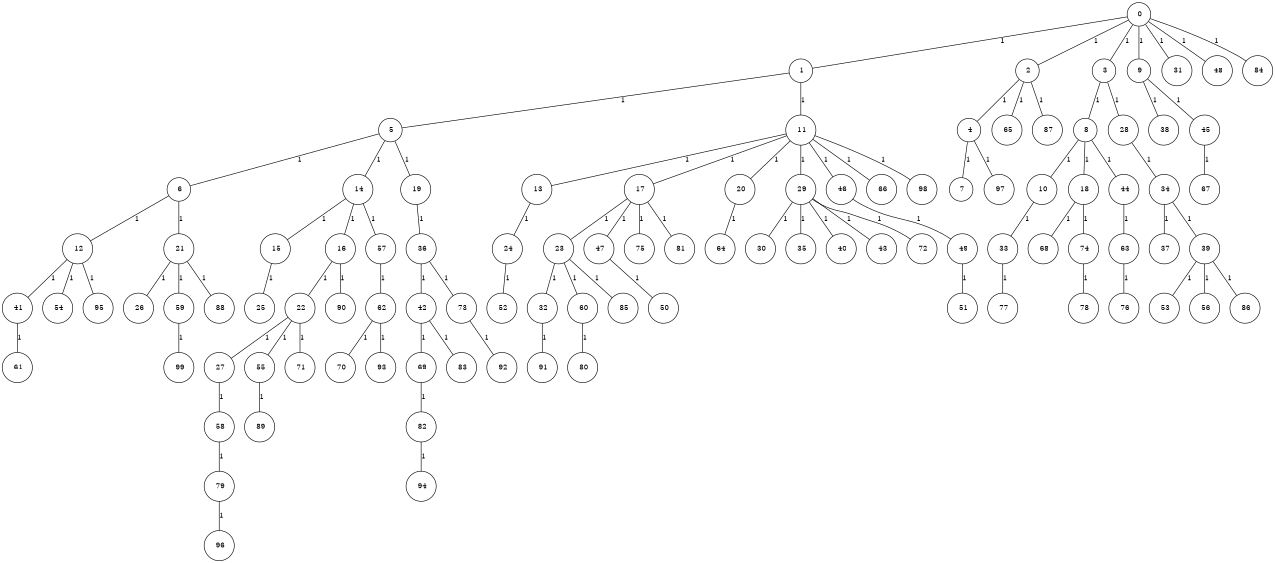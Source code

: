 graph G {
size="8.5,11;"
ratio = "expand;"
fixedsize="true;"
overlap="scale;"
node[shape=circle,width=.12,hight=.12,fontsize=12]
edge[fontsize=12]

0[label=" 0" color=black, pos="1.3962052,2.3189317!"];
1[label=" 1" color=black, pos="2.8998669,0.24501677!"];
2[label=" 2" color=black, pos="0.5282314,1.7828621!"];
3[label=" 3" color=black, pos="1.1308814,1.7866552!"];
4[label=" 4" color=black, pos="1.8014252,0.75871273!"];
5[label=" 5" color=black, pos="2.6817,1.8658153!"];
6[label=" 6" color=black, pos="2.8617216,1.6679536!"];
7[label=" 7" color=black, pos="0.38088272,2.181485!"];
8[label=" 8" color=black, pos="1.2377656,0.45660386!"];
9[label=" 9" color=black, pos="2.2408648,0.69451117!"];
10[label=" 10" color=black, pos="0.66280674,1.2113047!"];
11[label=" 11" color=black, pos="2.6736448,1.7946535!"];
12[label=" 12" color=black, pos="1.7229209,1.307948!"];
13[label=" 13" color=black, pos="2.0762952,2.9700181!"];
14[label=" 14" color=black, pos="0.91041359,2.5944357!"];
15[label=" 15" color=black, pos="2.6066776,1.0683842!"];
16[label=" 16" color=black, pos="1.2763374,2.9820757!"];
17[label=" 17" color=black, pos="0.22660873,1.2862983!"];
18[label=" 18" color=black, pos="0.15396011,0.6831036!"];
19[label=" 19" color=black, pos="2.4955629,2.3026749!"];
20[label=" 20" color=black, pos="2.0311233,0.62310466!"];
21[label=" 21" color=black, pos="2.7843861,1.0454353!"];
22[label=" 22" color=black, pos="1.2310946,2.986096!"];
23[label=" 23" color=black, pos="1.4157918,2.6822154!"];
24[label=" 24" color=black, pos="1.5794684,1.2093313!"];
25[label=" 25" color=black, pos="2.3408779,1.6954926!"];
26[label=" 26" color=black, pos="2.9932326,0.32244292!"];
27[label=" 27" color=black, pos="2.8563533,0.70727925!"];
28[label=" 28" color=black, pos="2.2357406,1.9948951!"];
29[label=" 29" color=black, pos="1.9235067,2.7149264!"];
30[label=" 30" color=black, pos="1.6802015,1.9923735!"];
31[label=" 31" color=black, pos="2.7555027,2.7881225!"];
32[label=" 32" color=black, pos="2.3388799,1.1410482!"];
33[label=" 33" color=black, pos="2.4930833,0.17459581!"];
34[label=" 34" color=black, pos="2.2151369,2.9751114!"];
35[label=" 35" color=black, pos="1.1221565,1.9589667!"];
36[label=" 36" color=black, pos="0.012774528,2.3780238!"];
37[label=" 37" color=black, pos="0.99419224,1.0908825!"];
38[label=" 38" color=black, pos="0.79397275,1.7703871!"];
39[label=" 39" color=black, pos="0.7578448,1.8844466!"];
40[label=" 40" color=black, pos="0.55596337,0.77648244!"];
41[label=" 41" color=black, pos="2.8620355,0.53536261!"];
42[label=" 42" color=black, pos="2.448117,2.1486626!"];
43[label=" 43" color=black, pos="2.1928646,0.92817056!"];
44[label=" 44" color=black, pos="2.0614911,2.1419204!"];
45[label=" 45" color=black, pos="0.39914466,2.7300771!"];
46[label=" 46" color=black, pos="0.31605887,0.74259289!"];
47[label=" 47" color=black, pos="2.0589738,1.1706283!"];
48[label=" 48" color=black, pos="1.6525342,0.66398387!"];
49[label=" 49" color=black, pos="0.898189,0.59174217!"];
50[label=" 50" color=black, pos="2.7098204,0.91657943!"];
51[label=" 51" color=black, pos="1.8480341,1.1083241!"];
52[label=" 52" color=black, pos="2.1509444,1.9652086!"];
53[label=" 53" color=black, pos="1.4830474,0.74320645!"];
54[label=" 54" color=black, pos="1.1957499,0.87300992!"];
55[label=" 55" color=black, pos="0.1128388,2.8696609!"];
56[label=" 56" color=black, pos="1.990749,2.2799428!"];
57[label=" 57" color=black, pos="1.7329912,1.235244!"];
58[label=" 58" color=black, pos="0.61208971,1.3454966!"];
59[label=" 59" color=black, pos="1.9965734,1.369649!"];
60[label=" 60" color=black, pos="2.7040653,0.69760682!"];
61[label=" 61" color=black, pos="0.030143273,1.9862189!"];
62[label=" 62" color=black, pos="2.9266126,2.4806169!"];
63[label=" 63" color=black, pos="1.9028671,2.8048244!"];
64[label=" 64" color=black, pos="2.8839224,1.7825541!"];
65[label=" 65" color=black, pos="0.95645217,0.059725251!"];
66[label=" 66" color=black, pos="2.1696214,1.0286657!"];
67[label=" 67" color=black, pos="2.8590427,1.3137126!"];
68[label=" 68" color=black, pos="0.73317225,0.75022062!"];
69[label=" 69" color=black, pos="0.45213271,0.9892087!"];
70[label=" 70" color=black, pos="0.59566834,1.4181967!"];
71[label=" 71" color=black, pos="1.8201033,1.3921515!"];
72[label=" 72" color=black, pos="2.3077884,2.3209394!"];
73[label=" 73" color=black, pos="0.19250357,0.83278246!"];
74[label=" 74" color=black, pos="1.7858865,1.5283199!"];
75[label=" 75" color=black, pos="1.2597628,0.20803716!"];
76[label=" 76" color=black, pos="0.85335191,2.7562506!"];
77[label=" 77" color=black, pos="0.69469729,0.68422993!"];
78[label=" 78" color=black, pos="0.21528484,1.788901!"];
79[label=" 79" color=black, pos="0.32544785,0.73941386!"];
80[label=" 80" color=black, pos="1.355758,2.8974768!"];
81[label=" 81" color=black, pos="0.44101782,0.9103866!"];
82[label=" 82" color=black, pos="2.5917074,1.8718335!"];
83[label=" 83" color=black, pos="0.28073894,0.8444053!"];
84[label=" 84" color=black, pos="2.0381285,0.43957546!"];
85[label=" 85" color=black, pos="0.34611514,0.023191378!"];
86[label=" 86" color=black, pos="2.2262321,0.59678811!"];
87[label=" 87" color=black, pos="2.9931449,0.18491616!"];
88[label=" 88" color=black, pos="1.3965552,0.89716448!"];
89[label=" 89" color=black, pos="2.8126523,2.0644773!"];
90[label=" 90" color=black, pos="2.2462575,0.25582998!"];
91[label=" 91" color=black, pos="2.0161815,2.6610873!"];
92[label=" 92" color=black, pos="1.7008912,1.7871357!"];
93[label=" 93" color=black, pos="0.22446818,2.6084063!"];
94[label=" 94" color=black, pos="0.62241952,1.0023802!"];
95[label=" 95" color=black, pos="1.5413964,1.9644673!"];
96[label=" 96" color=black, pos="1.2696893,2.7755246!"];
97[label=" 97" color=black, pos="0.66918287,1.4867014!"];
98[label=" 98" color=black, pos="0.77631276,1.4424369!"];
99[label=" 99" color=black, pos="1.8427666,2.8468043!"];
0--1[label="1"]
0--2[label="1"]
0--3[label="1"]
0--9[label="1"]
0--31[label="1"]
0--48[label="1"]
0--84[label="1"]
1--5[label="1"]
1--11[label="1"]
2--4[label="1"]
2--65[label="1"]
2--87[label="1"]
3--8[label="1"]
3--28[label="1"]
4--7[label="1"]
4--97[label="1"]
5--6[label="1"]
5--14[label="1"]
5--19[label="1"]
6--12[label="1"]
6--21[label="1"]
8--10[label="1"]
8--18[label="1"]
8--44[label="1"]
9--38[label="1"]
9--45[label="1"]
10--33[label="1"]
11--13[label="1"]
11--17[label="1"]
11--20[label="1"]
11--29[label="1"]
11--46[label="1"]
11--66[label="1"]
11--98[label="1"]
12--41[label="1"]
12--54[label="1"]
12--95[label="1"]
13--24[label="1"]
14--15[label="1"]
14--16[label="1"]
14--57[label="1"]
15--25[label="1"]
16--22[label="1"]
16--90[label="1"]
17--23[label="1"]
17--47[label="1"]
17--75[label="1"]
17--81[label="1"]
18--68[label="1"]
18--74[label="1"]
19--36[label="1"]
20--64[label="1"]
21--26[label="1"]
21--59[label="1"]
21--88[label="1"]
22--27[label="1"]
22--55[label="1"]
22--71[label="1"]
23--32[label="1"]
23--60[label="1"]
23--85[label="1"]
24--52[label="1"]
27--58[label="1"]
28--34[label="1"]
29--30[label="1"]
29--35[label="1"]
29--40[label="1"]
29--43[label="1"]
29--72[label="1"]
32--91[label="1"]
33--77[label="1"]
34--37[label="1"]
34--39[label="1"]
36--42[label="1"]
36--73[label="1"]
39--53[label="1"]
39--56[label="1"]
39--86[label="1"]
41--61[label="1"]
42--69[label="1"]
42--83[label="1"]
44--63[label="1"]
45--67[label="1"]
46--49[label="1"]
47--50[label="1"]
49--51[label="1"]
55--89[label="1"]
57--62[label="1"]
58--79[label="1"]
59--99[label="1"]
60--80[label="1"]
62--70[label="1"]
62--93[label="1"]
63--76[label="1"]
69--82[label="1"]
73--92[label="1"]
74--78[label="1"]
79--96[label="1"]
82--94[label="1"]

}
